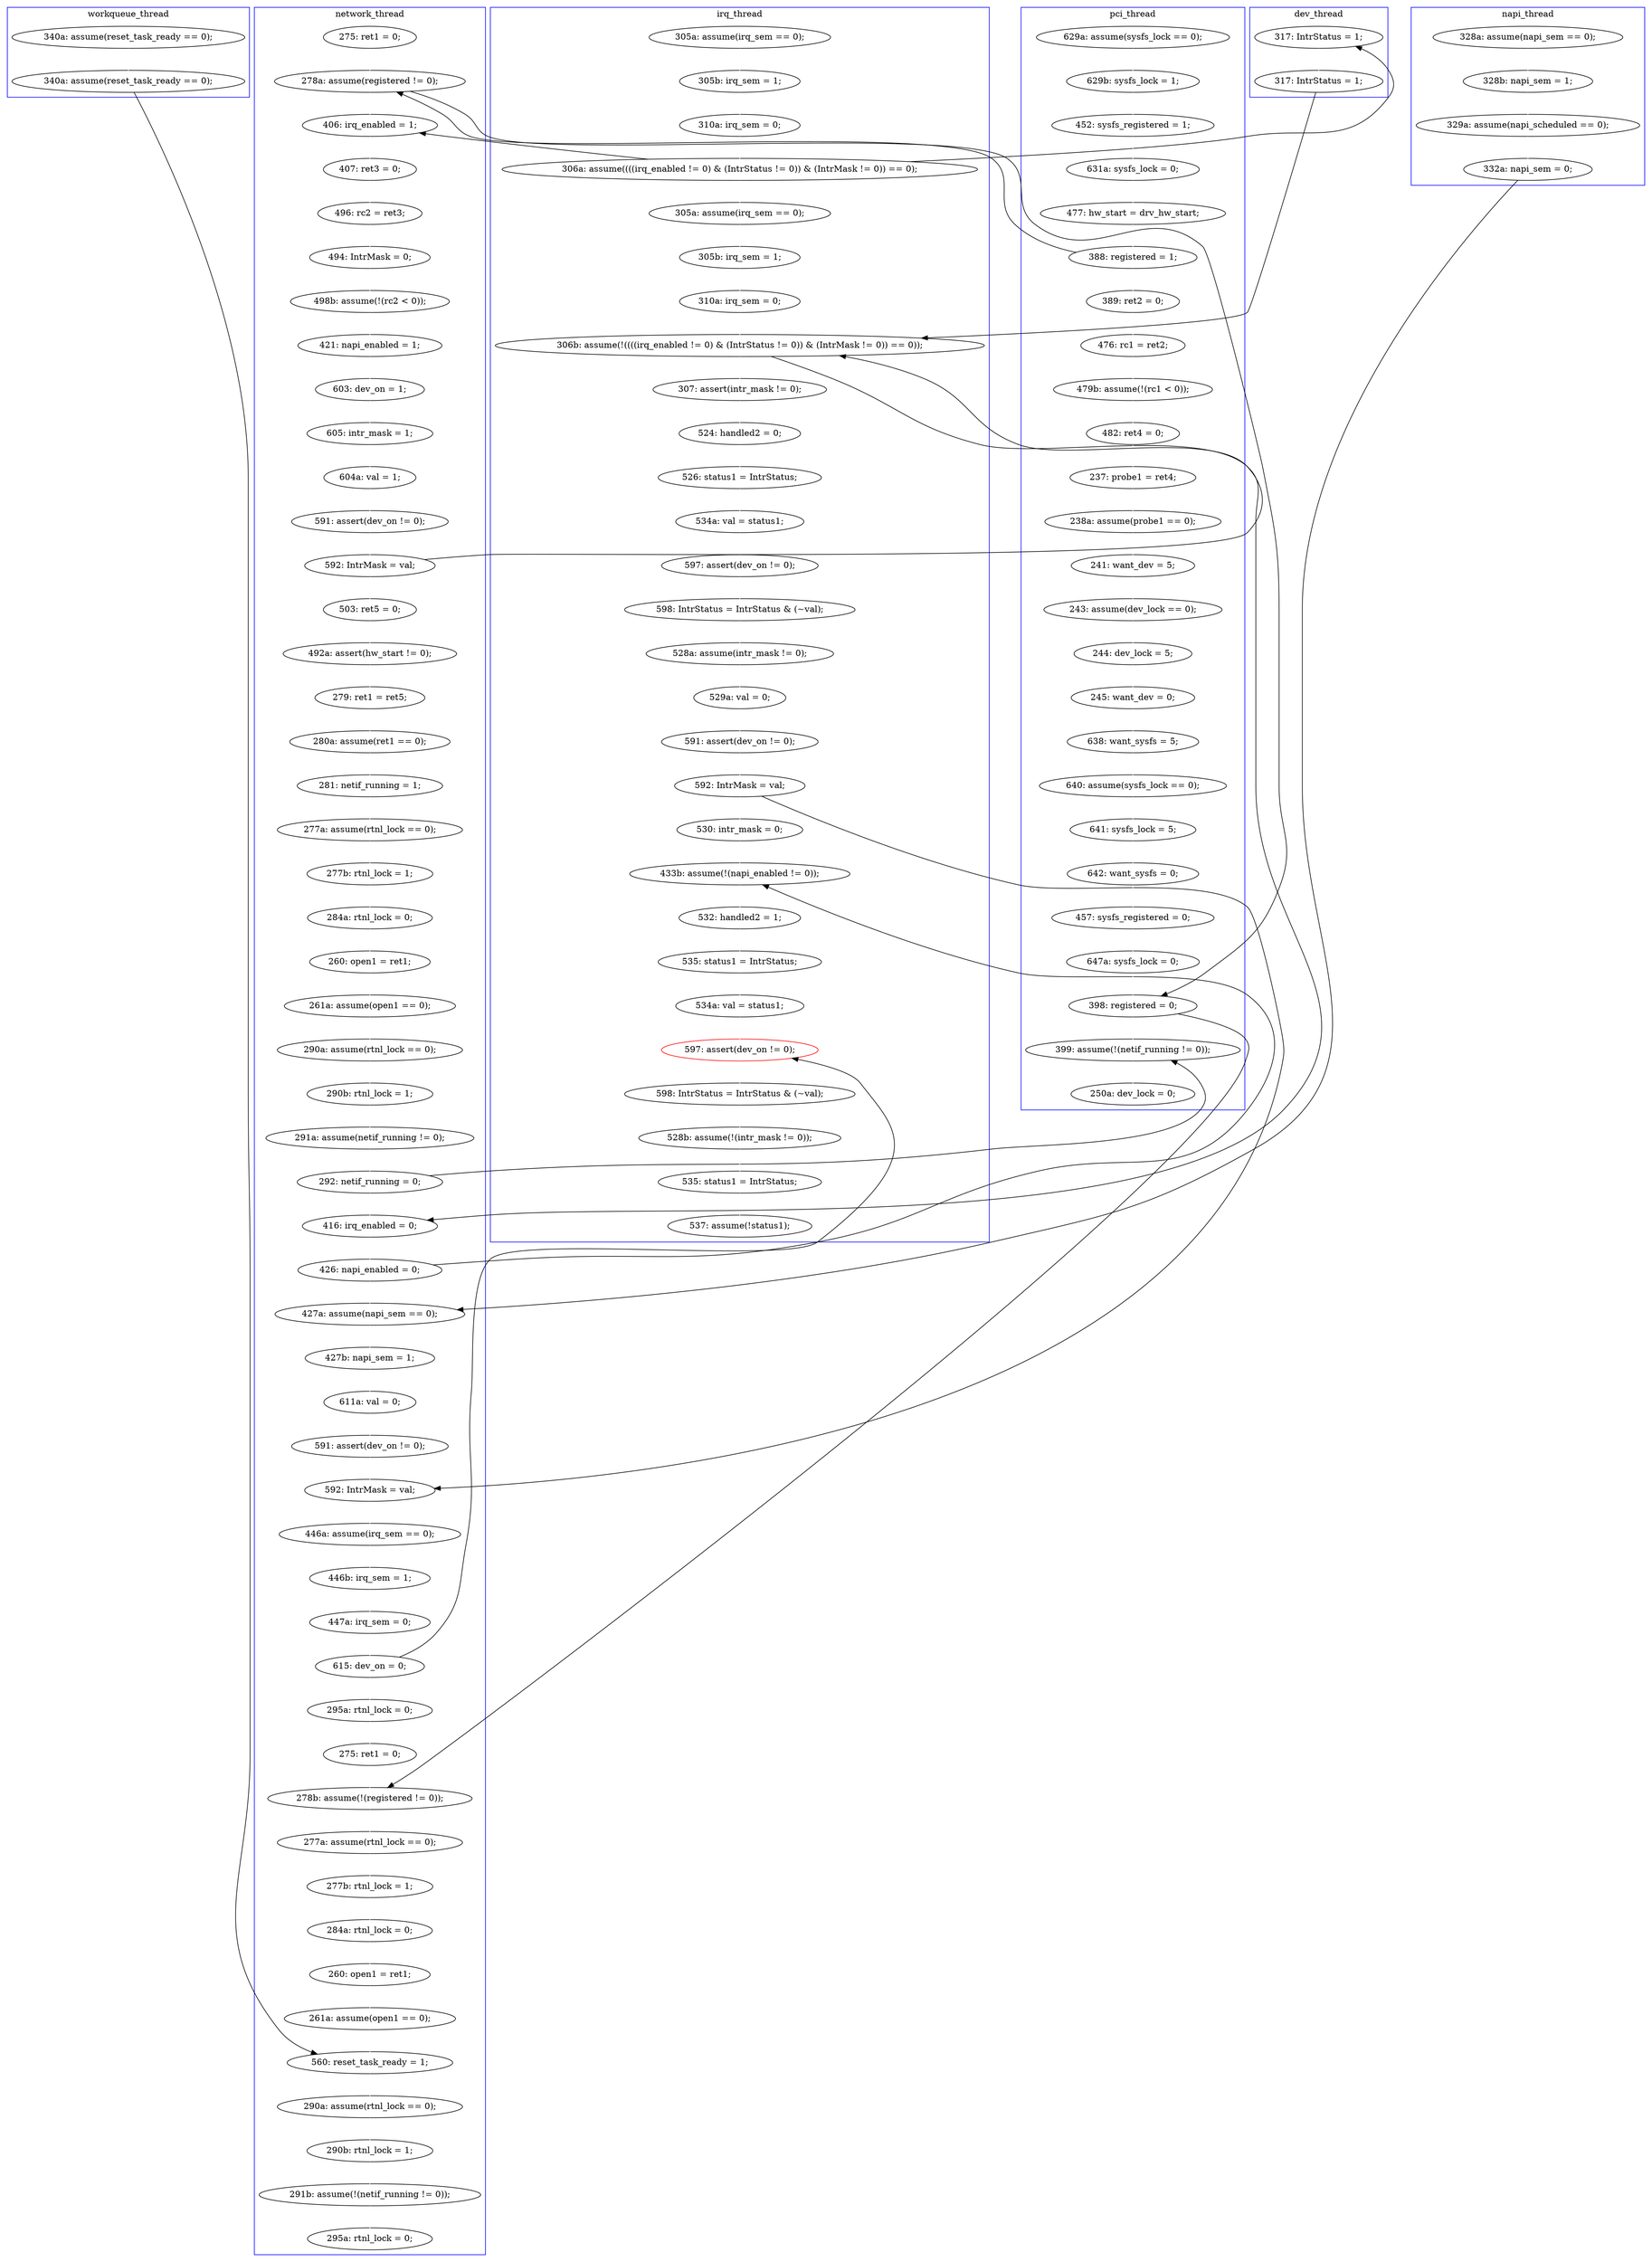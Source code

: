 digraph Counterexample {
	204 -> 205 [color = white, style = solid]
	29 -> 31 [color = white, style = solid]
	195 -> 259 [color = black, style = solid, constraint = false]
	211 -> 213 [color = white, style = solid]
	205 -> 206 [color = white, style = solid]
	218 -> 222 [color = white, style = solid]
	122 -> 125 [color = white, style = solid]
	200 -> 204 [color = white, style = solid]
	68 -> 69 [color = white, style = solid]
	184 -> 186 [color = white, style = solid]
	31 -> 97 [color = black, style = solid, constraint = false]
	120 -> 121 [color = white, style = solid]
	231 -> 250 [color = black, style = solid, constraint = false]
	265 -> 269 [color = white, style = solid]
	61 -> 68 [color = white, style = solid]
	80 -> 81 [color = white, style = solid]
	231 -> 259 [color = white, style = solid]
	177 -> 180 [color = white, style = solid]
	79 -> 80 [color = white, style = solid]
	127 -> 128 [color = white, style = solid]
	238 -> 242 [color = white, style = solid]
	99 -> 101 [color = white, style = solid]
	258 -> 260 [color = white, style = solid]
	204 -> 222 [color = black, style = solid, constraint = false]
	213 -> 218 [color = white, style = solid]
	44 -> 45 [color = white, style = solid]
	88 -> 231 [color = black, style = solid, constraint = false]
	128 -> 130 [color = white, style = solid]
	106 -> 110 [color = white, style = solid]
	98 -> 99 [color = white, style = solid]
	81 -> 82 [color = white, style = solid]
	157 -> 159 [color = white, style = solid]
	287 -> 296 [color = white, style = solid]
	131 -> 134 [color = white, style = solid]
	175 -> 177 [color = white, style = solid]
	153 -> 166 [color = black, style = solid, constraint = false]
	31 -> 162 [color = white, style = solid]
	191 -> 192 [color = white, style = solid]
	45 -> 47 [color = white, style = solid]
	260 -> 262 [color = white, style = solid]
	112 -> 114 [color = white, style = solid]
	215 -> 234 [color = white, style = solid]
	238 -> 251 [color = black, style = solid, constraint = false]
	269 -> 273 [color = white, style = solid]
	86 -> 88 [color = white, style = solid]
	248 -> 250 [color = white, style = solid]
	259 -> 290 [color = white, style = solid]
	70 -> 73 [color = white, style = solid]
	51 -> 52 [color = white, style = solid]
	150 -> 151 [color = white, style = solid]
	250 -> 257 [color = white, style = solid]
	74 -> 75 [color = white, style = solid]
	75 -> 78 [color = white, style = solid]
	149 -> 150 [color = white, style = solid]
	224 -> 225 [color = white, style = solid]
	195 -> 200 [color = white, style = solid]
	166 -> 200 [color = black, style = solid, constraint = false]
	242 -> 248 [color = white, style = solid]
	59 -> 61 [color = white, style = solid]
	55 -> 59 [color = white, style = solid]
	174 -> 175 [color = white, style = solid]
	163 -> 164 [color = white, style = solid]
	125 -> 126 [color = white, style = solid]
	151 -> 157 [color = white, style = solid]
	236 -> 238 [color = white, style = solid]
	210 -> 214 [color = white, style = solid]
	273 -> 274 [color = white, style = solid]
	235 -> 236 [color = white, style = solid]
	180 -> 181 [color = white, style = solid]
	110 -> 111 [color = white, style = solid]
	78 -> 79 [color = white, style = solid]
	257 -> 258 [color = white, style = solid]
	111 -> 112 [color = white, style = solid]
	276 -> 281 [color = white, style = solid]
	159 -> 231 [color = white, style = solid]
	252 -> 256 [color = white, style = solid]
	213 -> 215 [color = black, style = solid, constraint = false]
	186 -> 211 [color = white, style = solid]
	206 -> 210 [color = white, style = solid]
	222 -> 224 [color = white, style = solid]
	114 -> 115 [color = white, style = solid]
	28 -> 29 [color = white, style = solid]
	227 -> 251 [color = white, style = solid]
	152 -> 269 [color = black, style = solid, constraint = false]
	73 -> 74 [color = white, style = solid]
	162 -> 163 [color = white, style = solid]
	256 -> 287 [color = white, style = solid]
	192 -> 194 [color = white, style = solid]
	31 -> 145 [color = black, style = solid, constraint = false]
	147 -> 149 [color = white, style = solid]
	27 -> 28 [color = white, style = solid]
	130 -> 131 [color = white, style = solid]
	115 -> 166 [color = black, style = solid, constraint = false]
	166 -> 167 [color = white, style = solid]
	164 -> 166 [color = white, style = solid]
	101 -> 103 [color = white, style = solid]
	194 -> 195 [color = white, style = solid]
	167 -> 174 [color = white, style = solid]
	68 -> 88 [color = black, style = solid, constraint = false]
	103 -> 106 [color = white, style = solid]
	88 -> 97 [color = white, style = solid]
	52 -> 55 [color = white, style = solid]
	97 -> 98 [color = white, style = solid]
	225 -> 227 [color = white, style = solid]
	47 -> 138 [color = white, style = solid]
	274 -> 276 [color = white, style = solid]
	126 -> 127 [color = white, style = solid]
	138 -> 205 [color = black, style = solid, constraint = false]
	134 -> 191 [color = white, style = solid]
	82 -> 147 [color = white, style = solid]
	234 -> 235 [color = white, style = solid]
	115 -> 120 [color = white, style = solid]
	251 -> 252 [color = white, style = solid]
	121 -> 122 [color = white, style = solid]
	36 -> 152 [color = white, style = solid]
	181 -> 184 [color = white, style = solid]
	262 -> 265 [color = white, style = solid]
	69 -> 70 [color = white, style = solid]
	214 -> 215 [color = white, style = solid]
	145 -> 153 [color = white, style = solid]
	subgraph cluster7 {
		label = dev_thread
		color = blue
		153  [label = "317: IntrStatus = 1;"]
		145  [label = "317: IntrStatus = 1;"]
	}
	subgraph cluster4 {
		label = napi_thread
		color = blue
		45  [label = "328b: napi_sem = 1;"]
		138  [label = "332a: napi_sem = 0;"]
		47  [label = "329a: assume(napi_scheduled == 0);"]
		44  [label = "328a: assume(napi_sem == 0);"]
	}
	subgraph cluster5 {
		label = workqueue_thread
		color = blue
		152  [label = "340a: assume(reset_task_ready == 0);"]
		36  [label = "340a: assume(reset_task_ready == 0);"]
	}
	subgraph cluster1 {
		label = pci_thread
		color = blue
		149  [label = "640: assume(sysfs_lock == 0);"]
		80  [label = "243: assume(dev_lock == 0);"]
		75  [label = "237: probe1 = ret4;"]
		73  [label = "479b: assume(!(rc1 < 0));"]
		59  [label = "631a: sysfs_lock = 0;"]
		231  [label = "398: registered = 0;"]
		82  [label = "245: want_dev = 0;"]
		68  [label = "388: registered = 1;"]
		78  [label = "238a: assume(probe1 == 0);"]
		55  [label = "452: sysfs_registered = 1;"]
		61  [label = "477: hw_start = drv_hw_start;"]
		51  [label = "629a: assume(sysfs_lock == 0);"]
		69  [label = "389: ret2 = 0;"]
		147  [label = "638: want_sysfs = 5;"]
		259  [label = "399: assume(!(netif_running != 0));"]
		70  [label = "476: rc1 = ret2;"]
		159  [label = "647a: sysfs_lock = 0;"]
		74  [label = "482: ret4 = 0;"]
		81  [label = "244: dev_lock = 5;"]
		150  [label = "641: sysfs_lock = 5;"]
		151  [label = "642: want_sysfs = 0;"]
		290  [label = "250a: dev_lock = 0;"]
		79  [label = "241: want_dev = 5;"]
		52  [label = "629b: sysfs_lock = 1;"]
		157  [label = "457: sysfs_registered = 0;"]
	}
	subgraph cluster3 {
		label = irq_thread
		color = blue
		27  [label = "305a: assume(irq_sem == 0);"]
		174  [label = "524: handled2 = 0;"]
		28  [label = "305b: irq_sem = 1;"]
		31  [label = "306a: assume((((irq_enabled != 0) & (IntrStatus != 0)) & (IntrMask != 0)) == 0);"]
		167  [label = "307: assert(intr_mask != 0);"]
		162  [label = "305a: assume(irq_sem == 0);"]
		211  [label = "591: assert(dev_on != 0);"]
		227  [label = "534a: val = status1;"]
		224  [label = "532: handled2 = 1;"]
		181  [label = "598: IntrStatus = IntrStatus & (~val);"]
		222  [label = "433b: assume(!(napi_enabled != 0));"]
		180  [label = "597: assert(dev_on != 0);"]
		184  [label = "528a: assume(intr_mask != 0);"]
		164  [label = "310a: irq_sem = 0;"]
		252  [label = "598: IntrStatus = IntrStatus & (~val);"]
		287  [label = "535: status1 = IntrStatus;"]
		163  [label = "305b: irq_sem = 1;"]
		213  [label = "592: IntrMask = val;"]
		296  [label = "537: assume(!status1);"]
		177  [label = "534a: val = status1;"]
		186  [label = "529a: val = 0;"]
		218  [label = "530: intr_mask = 0;"]
		175  [label = "526: status1 = IntrStatus;"]
		251  [label = "597: assert(dev_on != 0);", color = red]
		29  [label = "310a: irq_sem = 0;"]
		256  [label = "528b: assume(!(intr_mask != 0));"]
		166  [label = "306b: assume(!((((irq_enabled != 0) & (IntrStatus != 0)) & (IntrMask != 0)) == 0));"]
		225  [label = "535: status1 = IntrStatus;"]
	}
	subgraph cluster2 {
		label = network_thread
		color = blue
		242  [label = "295a: rtnl_lock = 0;"]
		111  [label = "605: intr_mask = 1;"]
		257  [label = "277a: assume(rtnl_lock == 0);"]
		258  [label = "277b: rtnl_lock = 1;"]
		125  [label = "280a: assume(ret1 == 0);"]
		131  [label = "260: open1 = ret1;"]
		99  [label = "496: rc2 = ret3;"]
		210  [label = "611a: val = 0;"]
		250  [label = "278b: assume(!(registered != 0));"]
		110  [label = "603: dev_on = 1;"]
		112  [label = "604a: val = 1;"]
		214  [label = "591: assert(dev_on != 0);"]
		236  [label = "447a: irq_sem = 0;"]
		276  [label = "291b: assume(!(netif_running != 0));"]
		122  [label = "279: ret1 = ret5;"]
		130  [label = "284a: rtnl_lock = 0;"]
		101  [label = "494: IntrMask = 0;"]
		103  [label = "498b: assume(!(rc2 < 0));"]
		115  [label = "592: IntrMask = val;"]
		106  [label = "421: napi_enabled = 1;"]
		234  [label = "446a: assume(irq_sem == 0);"]
		215  [label = "592: IntrMask = val;"]
		114  [label = "591: assert(dev_on != 0);"]
		88  [label = "278a: assume(registered != 0);"]
		121  [label = "492a: assert(hw_start != 0);"]
		200  [label = "416: irq_enabled = 0;"]
		260  [label = "284a: rtnl_lock = 0;"]
		86  [label = "275: ret1 = 0;"]
		126  [label = "281: netif_running = 1;"]
		192  [label = "290b: rtnl_lock = 1;"]
		191  [label = "290a: assume(rtnl_lock == 0);"]
		238  [label = "615: dev_on = 0;"]
		120  [label = "503: ret5 = 0;"]
		262  [label = "260: open1 = ret1;"]
		204  [label = "426: napi_enabled = 0;"]
		195  [label = "292: netif_running = 0;"]
		205  [label = "427a: assume(napi_sem == 0);"]
		269  [label = "560: reset_task_ready = 1;"]
		235  [label = "446b: irq_sem = 1;"]
		274  [label = "290b: rtnl_lock = 1;"]
		206  [label = "427b: napi_sem = 1;"]
		98  [label = "407: ret3 = 0;"]
		273  [label = "290a: assume(rtnl_lock == 0);"]
		128  [label = "277b: rtnl_lock = 1;"]
		248  [label = "275: ret1 = 0;"]
		134  [label = "261a: assume(open1 == 0);"]
		97  [label = "406: irq_enabled = 1;"]
		281  [label = "295a: rtnl_lock = 0;"]
		265  [label = "261a: assume(open1 == 0);"]
		194  [label = "291a: assume(netif_running != 0);"]
		127  [label = "277a: assume(rtnl_lock == 0);"]
	}
}